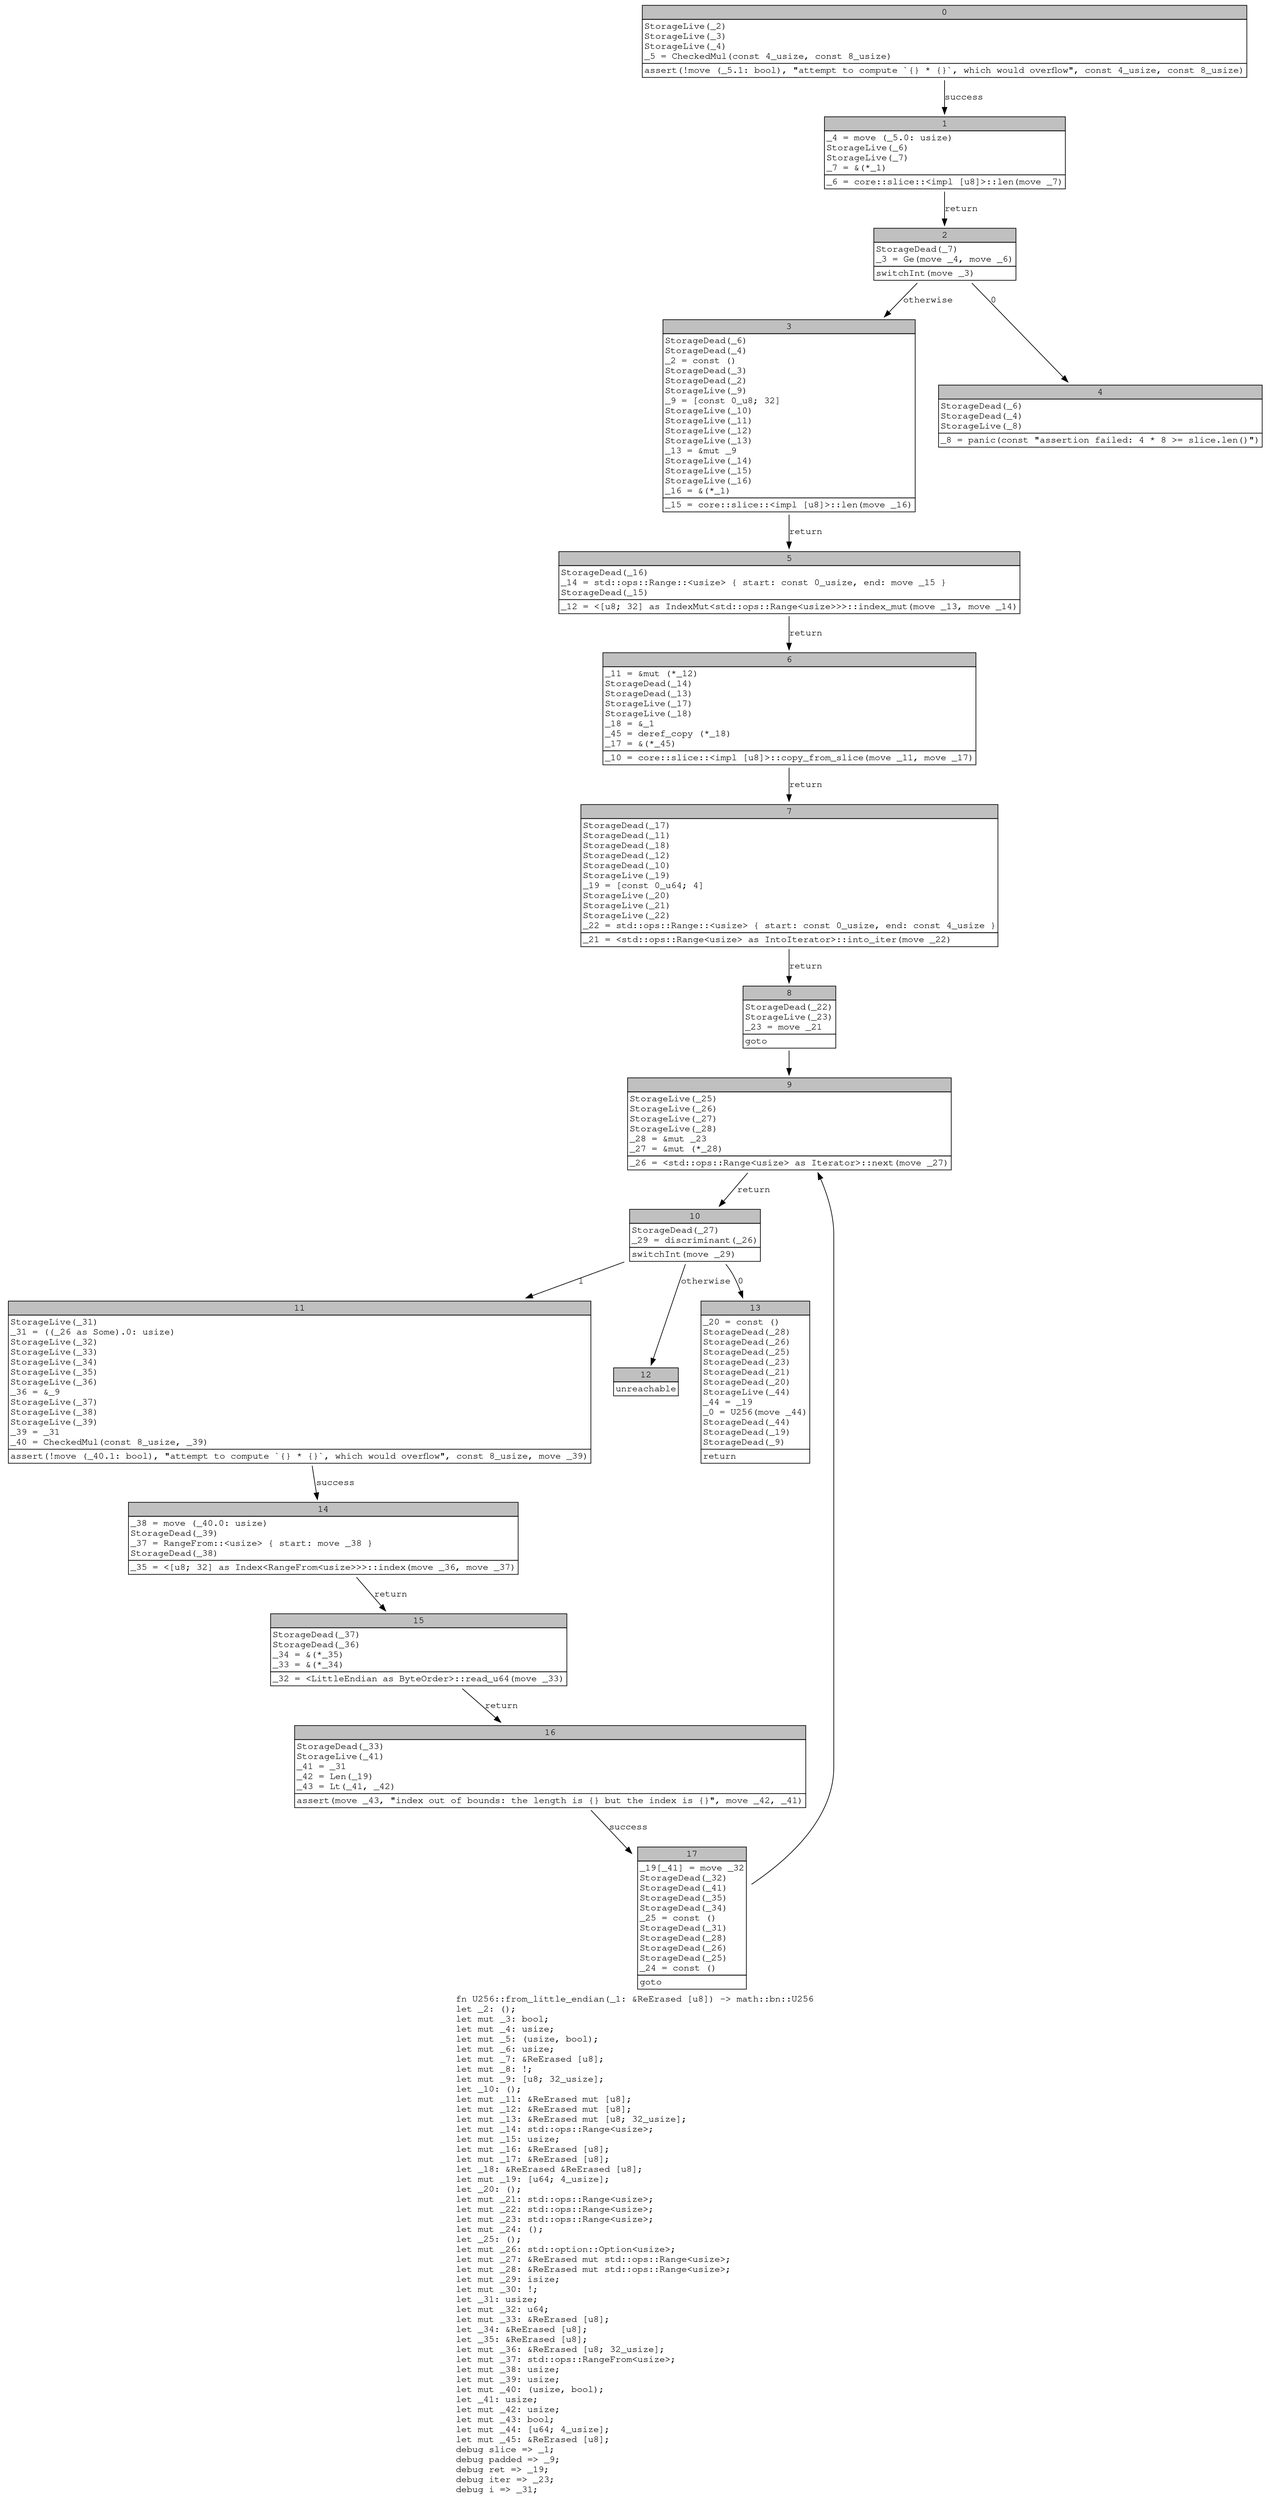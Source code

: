 digraph Mir_0_14035 {
    graph [fontname="Courier, monospace"];
    node [fontname="Courier, monospace"];
    edge [fontname="Courier, monospace"];
    label=<fn U256::from_little_endian(_1: &amp;ReErased [u8]) -&gt; math::bn::U256<br align="left"/>let _2: ();<br align="left"/>let mut _3: bool;<br align="left"/>let mut _4: usize;<br align="left"/>let mut _5: (usize, bool);<br align="left"/>let mut _6: usize;<br align="left"/>let mut _7: &amp;ReErased [u8];<br align="left"/>let mut _8: !;<br align="left"/>let mut _9: [u8; 32_usize];<br align="left"/>let _10: ();<br align="left"/>let mut _11: &amp;ReErased mut [u8];<br align="left"/>let mut _12: &amp;ReErased mut [u8];<br align="left"/>let mut _13: &amp;ReErased mut [u8; 32_usize];<br align="left"/>let mut _14: std::ops::Range&lt;usize&gt;;<br align="left"/>let mut _15: usize;<br align="left"/>let mut _16: &amp;ReErased [u8];<br align="left"/>let mut _17: &amp;ReErased [u8];<br align="left"/>let _18: &amp;ReErased &amp;ReErased [u8];<br align="left"/>let mut _19: [u64; 4_usize];<br align="left"/>let _20: ();<br align="left"/>let mut _21: std::ops::Range&lt;usize&gt;;<br align="left"/>let mut _22: std::ops::Range&lt;usize&gt;;<br align="left"/>let mut _23: std::ops::Range&lt;usize&gt;;<br align="left"/>let mut _24: ();<br align="left"/>let _25: ();<br align="left"/>let mut _26: std::option::Option&lt;usize&gt;;<br align="left"/>let mut _27: &amp;ReErased mut std::ops::Range&lt;usize&gt;;<br align="left"/>let mut _28: &amp;ReErased mut std::ops::Range&lt;usize&gt;;<br align="left"/>let mut _29: isize;<br align="left"/>let mut _30: !;<br align="left"/>let _31: usize;<br align="left"/>let mut _32: u64;<br align="left"/>let mut _33: &amp;ReErased [u8];<br align="left"/>let _34: &amp;ReErased [u8];<br align="left"/>let _35: &amp;ReErased [u8];<br align="left"/>let mut _36: &amp;ReErased [u8; 32_usize];<br align="left"/>let mut _37: std::ops::RangeFrom&lt;usize&gt;;<br align="left"/>let mut _38: usize;<br align="left"/>let mut _39: usize;<br align="left"/>let mut _40: (usize, bool);<br align="left"/>let _41: usize;<br align="left"/>let mut _42: usize;<br align="left"/>let mut _43: bool;<br align="left"/>let mut _44: [u64; 4_usize];<br align="left"/>let mut _45: &amp;ReErased [u8];<br align="left"/>debug slice =&gt; _1;<br align="left"/>debug padded =&gt; _9;<br align="left"/>debug ret =&gt; _19;<br align="left"/>debug iter =&gt; _23;<br align="left"/>debug i =&gt; _31;<br align="left"/>>;
    bb0__0_14035 [shape="none", label=<<table border="0" cellborder="1" cellspacing="0"><tr><td bgcolor="gray" align="center" colspan="1">0</td></tr><tr><td align="left" balign="left">StorageLive(_2)<br/>StorageLive(_3)<br/>StorageLive(_4)<br/>_5 = CheckedMul(const 4_usize, const 8_usize)<br/></td></tr><tr><td align="left">assert(!move (_5.1: bool), &quot;attempt to compute `{} * {}`, which would overflow&quot;, const 4_usize, const 8_usize)</td></tr></table>>];
    bb1__0_14035 [shape="none", label=<<table border="0" cellborder="1" cellspacing="0"><tr><td bgcolor="gray" align="center" colspan="1">1</td></tr><tr><td align="left" balign="left">_4 = move (_5.0: usize)<br/>StorageLive(_6)<br/>StorageLive(_7)<br/>_7 = &amp;(*_1)<br/></td></tr><tr><td align="left">_6 = core::slice::&lt;impl [u8]&gt;::len(move _7)</td></tr></table>>];
    bb2__0_14035 [shape="none", label=<<table border="0" cellborder="1" cellspacing="0"><tr><td bgcolor="gray" align="center" colspan="1">2</td></tr><tr><td align="left" balign="left">StorageDead(_7)<br/>_3 = Ge(move _4, move _6)<br/></td></tr><tr><td align="left">switchInt(move _3)</td></tr></table>>];
    bb3__0_14035 [shape="none", label=<<table border="0" cellborder="1" cellspacing="0"><tr><td bgcolor="gray" align="center" colspan="1">3</td></tr><tr><td align="left" balign="left">StorageDead(_6)<br/>StorageDead(_4)<br/>_2 = const ()<br/>StorageDead(_3)<br/>StorageDead(_2)<br/>StorageLive(_9)<br/>_9 = [const 0_u8; 32]<br/>StorageLive(_10)<br/>StorageLive(_11)<br/>StorageLive(_12)<br/>StorageLive(_13)<br/>_13 = &amp;mut _9<br/>StorageLive(_14)<br/>StorageLive(_15)<br/>StorageLive(_16)<br/>_16 = &amp;(*_1)<br/></td></tr><tr><td align="left">_15 = core::slice::&lt;impl [u8]&gt;::len(move _16)</td></tr></table>>];
    bb4__0_14035 [shape="none", label=<<table border="0" cellborder="1" cellspacing="0"><tr><td bgcolor="gray" align="center" colspan="1">4</td></tr><tr><td align="left" balign="left">StorageDead(_6)<br/>StorageDead(_4)<br/>StorageLive(_8)<br/></td></tr><tr><td align="left">_8 = panic(const &quot;assertion failed: 4 * 8 &gt;= slice.len()&quot;)</td></tr></table>>];
    bb5__0_14035 [shape="none", label=<<table border="0" cellborder="1" cellspacing="0"><tr><td bgcolor="gray" align="center" colspan="1">5</td></tr><tr><td align="left" balign="left">StorageDead(_16)<br/>_14 = std::ops::Range::&lt;usize&gt; { start: const 0_usize, end: move _15 }<br/>StorageDead(_15)<br/></td></tr><tr><td align="left">_12 = &lt;[u8; 32] as IndexMut&lt;std::ops::Range&lt;usize&gt;&gt;&gt;::index_mut(move _13, move _14)</td></tr></table>>];
    bb6__0_14035 [shape="none", label=<<table border="0" cellborder="1" cellspacing="0"><tr><td bgcolor="gray" align="center" colspan="1">6</td></tr><tr><td align="left" balign="left">_11 = &amp;mut (*_12)<br/>StorageDead(_14)<br/>StorageDead(_13)<br/>StorageLive(_17)<br/>StorageLive(_18)<br/>_18 = &amp;_1<br/>_45 = deref_copy (*_18)<br/>_17 = &amp;(*_45)<br/></td></tr><tr><td align="left">_10 = core::slice::&lt;impl [u8]&gt;::copy_from_slice(move _11, move _17)</td></tr></table>>];
    bb7__0_14035 [shape="none", label=<<table border="0" cellborder="1" cellspacing="0"><tr><td bgcolor="gray" align="center" colspan="1">7</td></tr><tr><td align="left" balign="left">StorageDead(_17)<br/>StorageDead(_11)<br/>StorageDead(_18)<br/>StorageDead(_12)<br/>StorageDead(_10)<br/>StorageLive(_19)<br/>_19 = [const 0_u64; 4]<br/>StorageLive(_20)<br/>StorageLive(_21)<br/>StorageLive(_22)<br/>_22 = std::ops::Range::&lt;usize&gt; { start: const 0_usize, end: const 4_usize }<br/></td></tr><tr><td align="left">_21 = &lt;std::ops::Range&lt;usize&gt; as IntoIterator&gt;::into_iter(move _22)</td></tr></table>>];
    bb8__0_14035 [shape="none", label=<<table border="0" cellborder="1" cellspacing="0"><tr><td bgcolor="gray" align="center" colspan="1">8</td></tr><tr><td align="left" balign="left">StorageDead(_22)<br/>StorageLive(_23)<br/>_23 = move _21<br/></td></tr><tr><td align="left">goto</td></tr></table>>];
    bb9__0_14035 [shape="none", label=<<table border="0" cellborder="1" cellspacing="0"><tr><td bgcolor="gray" align="center" colspan="1">9</td></tr><tr><td align="left" balign="left">StorageLive(_25)<br/>StorageLive(_26)<br/>StorageLive(_27)<br/>StorageLive(_28)<br/>_28 = &amp;mut _23<br/>_27 = &amp;mut (*_28)<br/></td></tr><tr><td align="left">_26 = &lt;std::ops::Range&lt;usize&gt; as Iterator&gt;::next(move _27)</td></tr></table>>];
    bb10__0_14035 [shape="none", label=<<table border="0" cellborder="1" cellspacing="0"><tr><td bgcolor="gray" align="center" colspan="1">10</td></tr><tr><td align="left" balign="left">StorageDead(_27)<br/>_29 = discriminant(_26)<br/></td></tr><tr><td align="left">switchInt(move _29)</td></tr></table>>];
    bb11__0_14035 [shape="none", label=<<table border="0" cellborder="1" cellspacing="0"><tr><td bgcolor="gray" align="center" colspan="1">11</td></tr><tr><td align="left" balign="left">StorageLive(_31)<br/>_31 = ((_26 as Some).0: usize)<br/>StorageLive(_32)<br/>StorageLive(_33)<br/>StorageLive(_34)<br/>StorageLive(_35)<br/>StorageLive(_36)<br/>_36 = &amp;_9<br/>StorageLive(_37)<br/>StorageLive(_38)<br/>StorageLive(_39)<br/>_39 = _31<br/>_40 = CheckedMul(const 8_usize, _39)<br/></td></tr><tr><td align="left">assert(!move (_40.1: bool), &quot;attempt to compute `{} * {}`, which would overflow&quot;, const 8_usize, move _39)</td></tr></table>>];
    bb12__0_14035 [shape="none", label=<<table border="0" cellborder="1" cellspacing="0"><tr><td bgcolor="gray" align="center" colspan="1">12</td></tr><tr><td align="left">unreachable</td></tr></table>>];
    bb13__0_14035 [shape="none", label=<<table border="0" cellborder="1" cellspacing="0"><tr><td bgcolor="gray" align="center" colspan="1">13</td></tr><tr><td align="left" balign="left">_20 = const ()<br/>StorageDead(_28)<br/>StorageDead(_26)<br/>StorageDead(_25)<br/>StorageDead(_23)<br/>StorageDead(_21)<br/>StorageDead(_20)<br/>StorageLive(_44)<br/>_44 = _19<br/>_0 = U256(move _44)<br/>StorageDead(_44)<br/>StorageDead(_19)<br/>StorageDead(_9)<br/></td></tr><tr><td align="left">return</td></tr></table>>];
    bb14__0_14035 [shape="none", label=<<table border="0" cellborder="1" cellspacing="0"><tr><td bgcolor="gray" align="center" colspan="1">14</td></tr><tr><td align="left" balign="left">_38 = move (_40.0: usize)<br/>StorageDead(_39)<br/>_37 = RangeFrom::&lt;usize&gt; { start: move _38 }<br/>StorageDead(_38)<br/></td></tr><tr><td align="left">_35 = &lt;[u8; 32] as Index&lt;RangeFrom&lt;usize&gt;&gt;&gt;::index(move _36, move _37)</td></tr></table>>];
    bb15__0_14035 [shape="none", label=<<table border="0" cellborder="1" cellspacing="0"><tr><td bgcolor="gray" align="center" colspan="1">15</td></tr><tr><td align="left" balign="left">StorageDead(_37)<br/>StorageDead(_36)<br/>_34 = &amp;(*_35)<br/>_33 = &amp;(*_34)<br/></td></tr><tr><td align="left">_32 = &lt;LittleEndian as ByteOrder&gt;::read_u64(move _33)</td></tr></table>>];
    bb16__0_14035 [shape="none", label=<<table border="0" cellborder="1" cellspacing="0"><tr><td bgcolor="gray" align="center" colspan="1">16</td></tr><tr><td align="left" balign="left">StorageDead(_33)<br/>StorageLive(_41)<br/>_41 = _31<br/>_42 = Len(_19)<br/>_43 = Lt(_41, _42)<br/></td></tr><tr><td align="left">assert(move _43, &quot;index out of bounds: the length is {} but the index is {}&quot;, move _42, _41)</td></tr></table>>];
    bb17__0_14035 [shape="none", label=<<table border="0" cellborder="1" cellspacing="0"><tr><td bgcolor="gray" align="center" colspan="1">17</td></tr><tr><td align="left" balign="left">_19[_41] = move _32<br/>StorageDead(_32)<br/>StorageDead(_41)<br/>StorageDead(_35)<br/>StorageDead(_34)<br/>_25 = const ()<br/>StorageDead(_31)<br/>StorageDead(_28)<br/>StorageDead(_26)<br/>StorageDead(_25)<br/>_24 = const ()<br/></td></tr><tr><td align="left">goto</td></tr></table>>];
    bb0__0_14035 -> bb1__0_14035 [label="success"];
    bb1__0_14035 -> bb2__0_14035 [label="return"];
    bb2__0_14035 -> bb4__0_14035 [label="0"];
    bb2__0_14035 -> bb3__0_14035 [label="otherwise"];
    bb3__0_14035 -> bb5__0_14035 [label="return"];
    bb5__0_14035 -> bb6__0_14035 [label="return"];
    bb6__0_14035 -> bb7__0_14035 [label="return"];
    bb7__0_14035 -> bb8__0_14035 [label="return"];
    bb8__0_14035 -> bb9__0_14035 [label=""];
    bb9__0_14035 -> bb10__0_14035 [label="return"];
    bb10__0_14035 -> bb13__0_14035 [label="0"];
    bb10__0_14035 -> bb11__0_14035 [label="1"];
    bb10__0_14035 -> bb12__0_14035 [label="otherwise"];
    bb11__0_14035 -> bb14__0_14035 [label="success"];
    bb14__0_14035 -> bb15__0_14035 [label="return"];
    bb15__0_14035 -> bb16__0_14035 [label="return"];
    bb16__0_14035 -> bb17__0_14035 [label="success"];
    bb17__0_14035 -> bb9__0_14035 [label=""];
}
